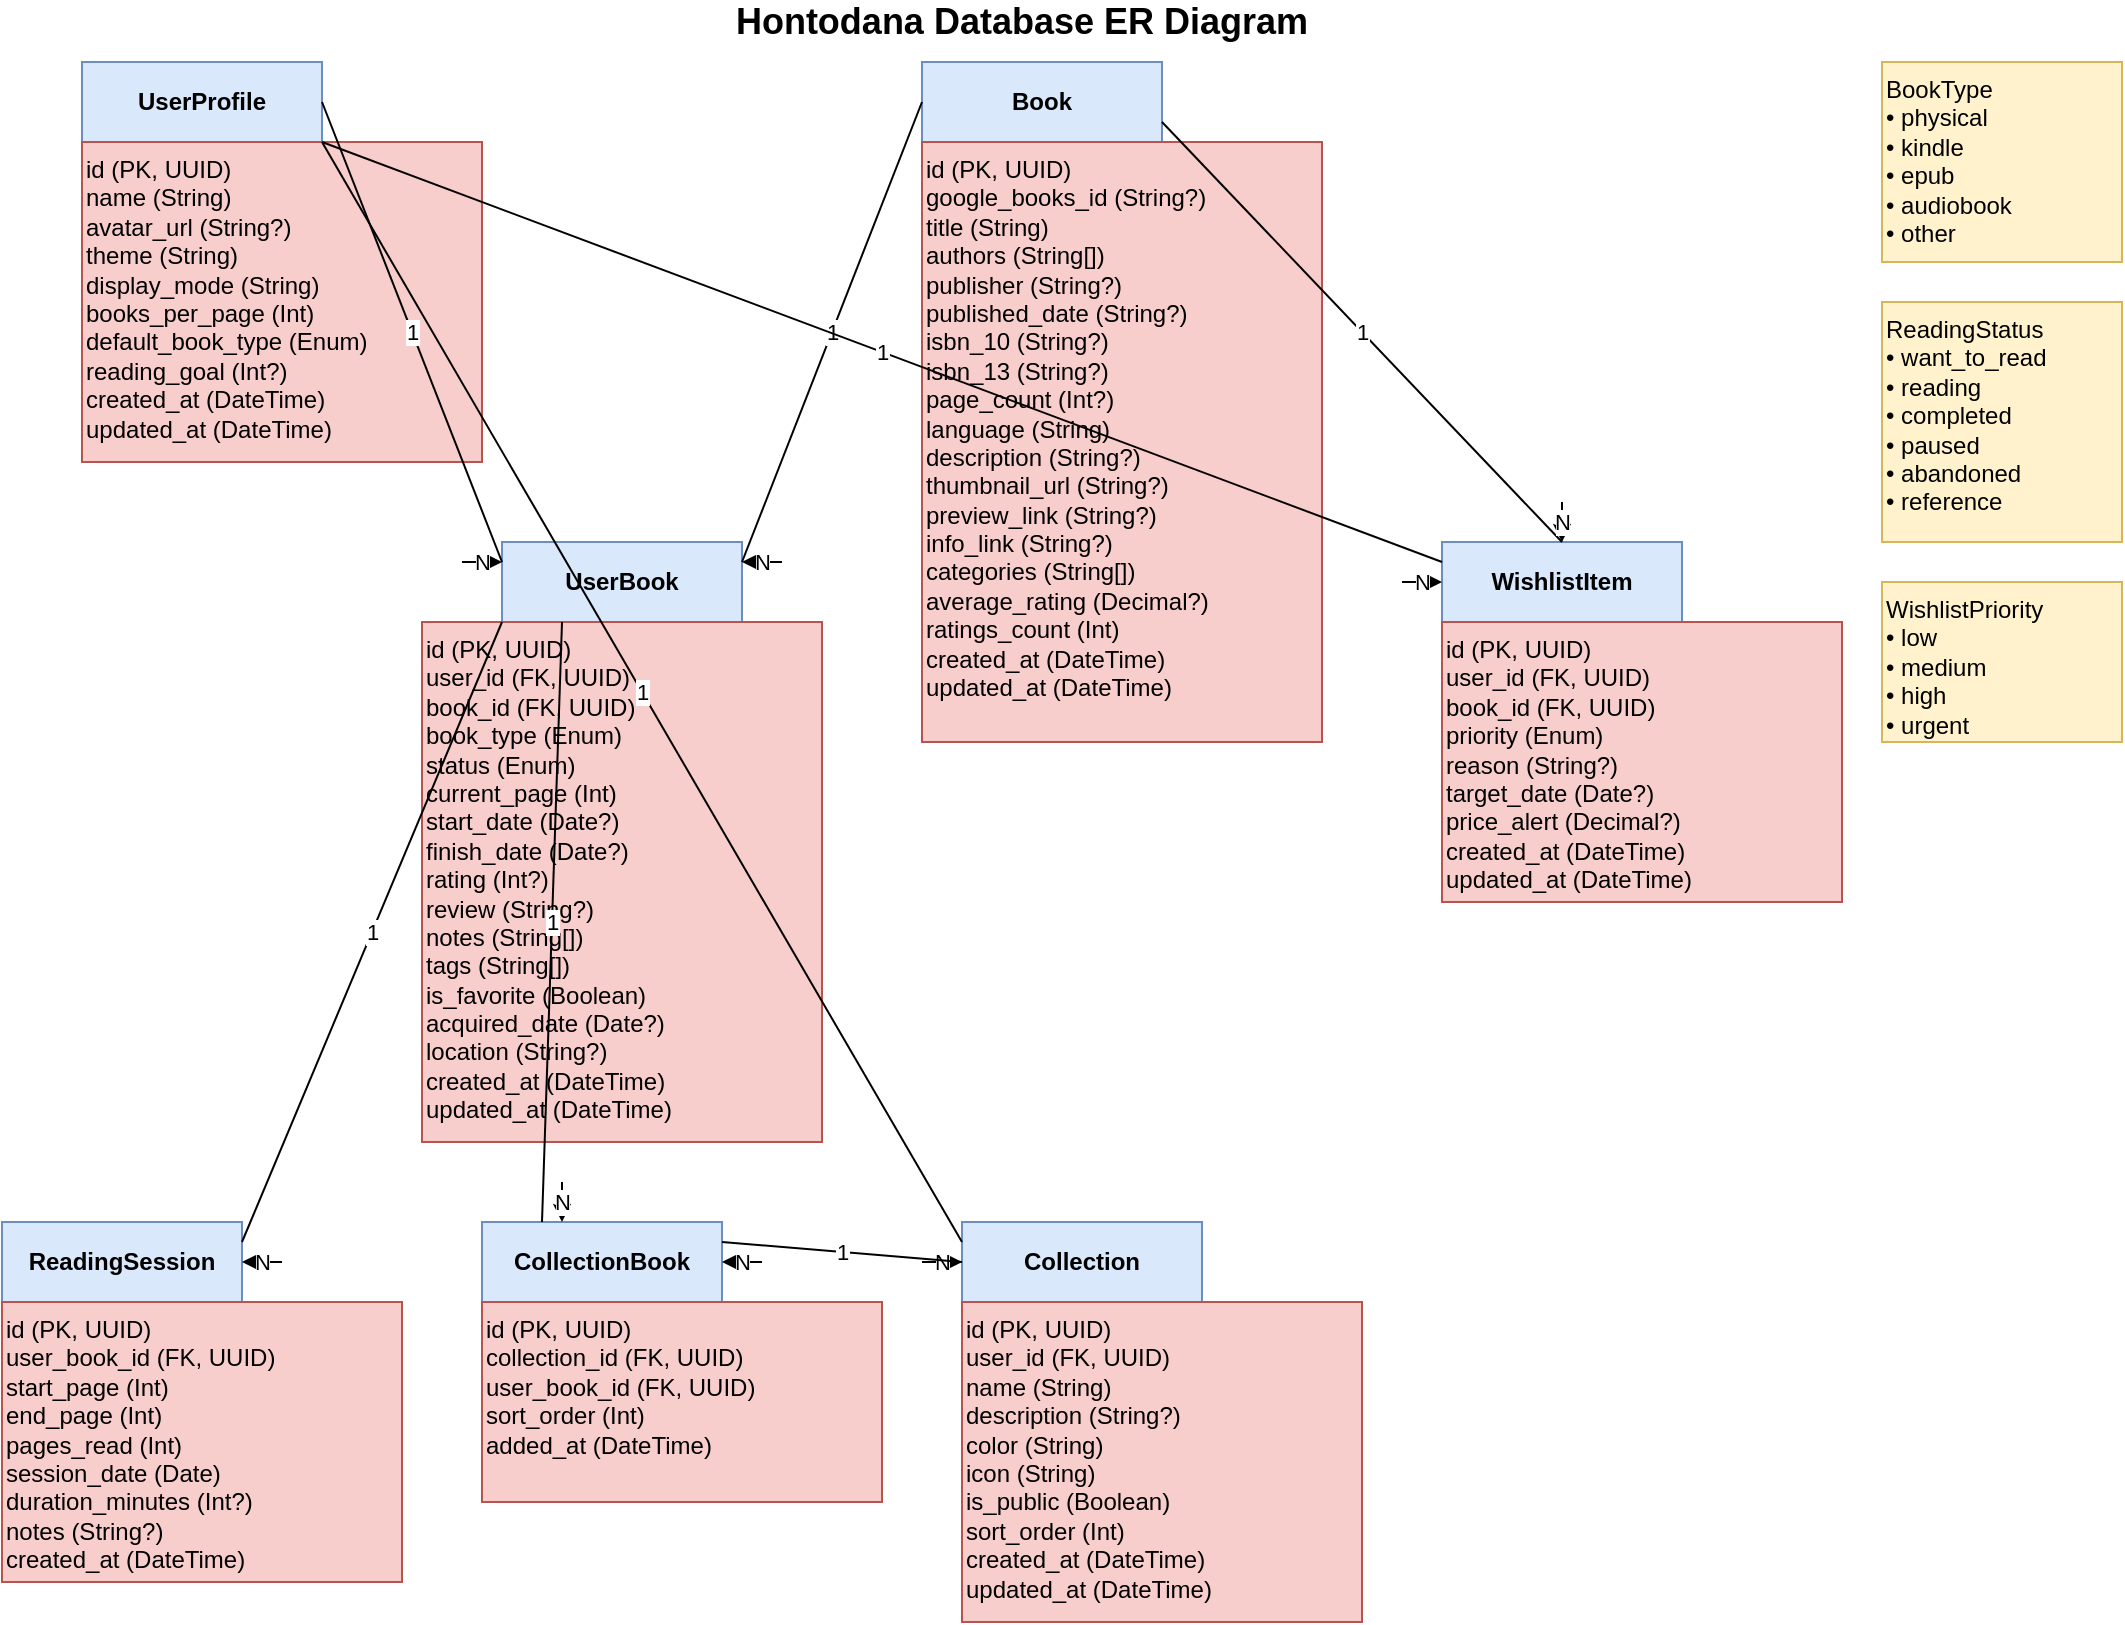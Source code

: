 <mxfile version="24.6.4" type="device">
  <diagram name="Hontodana ER Diagram" id="abc123">
    <mxGraphModel dx="1422" dy="794" grid="1" gridSize="10" guides="1" tooltips="1" connect="1" arrows="1" fold="1" page="1" pageScale="1" pageWidth="1169" pageHeight="827" math="0" shadow="0">
      <root>
        <mxCell id="0" />
        <mxCell id="1" parent="0" />
        
        <!-- UserProfile Entity -->
        <mxCell id="userProfile" value="UserProfile" style="rounded=0;whiteSpace=wrap;html=1;fillColor=#dae8fc;strokeColor=#6c8ebf;fontStyle=1" vertex="1" parent="1">
          <mxGeometry x="80" y="40" width="120" height="40" as="geometry" />
        </mxCell>
        <mxCell id="userProfileAttr" value="id (PK, UUID)&#xa;name (String)&#xa;avatar_url (String?)&#xa;theme (String)&#xa;display_mode (String)&#xa;books_per_page (Int)&#xa;default_book_type (Enum)&#xa;reading_goal (Int?)&#xa;created_at (DateTime)&#xa;updated_at (DateTime)" style="rounded=0;whiteSpace=wrap;html=1;fillColor=#f8cecc;strokeColor=#b85450;align=left;verticalAlign=top" vertex="1" parent="1">
          <mxGeometry x="80" y="80" width="200" height="160" as="geometry" />
        </mxCell>
        
        <!-- Book Entity -->
        <mxCell id="book" value="Book" style="rounded=0;whiteSpace=wrap;html=1;fillColor=#dae8fc;strokeColor=#6c8ebf;fontStyle=1" vertex="1" parent="1">
          <mxGeometry x="500" y="40" width="120" height="40" as="geometry" />
        </mxCell>
        <mxCell id="bookAttr" value="id (PK, UUID)&#xa;google_books_id (String?)&#xa;title (String)&#xa;authors (String[])&#xa;publisher (String?)&#xa;published_date (String?)&#xa;isbn_10 (String?)&#xa;isbn_13 (String?)&#xa;page_count (Int?)&#xa;language (String)&#xa;description (String?)&#xa;thumbnail_url (String?)&#xa;preview_link (String?)&#xa;info_link (String?)&#xa;categories (String[])&#xa;average_rating (Decimal?)&#xa;ratings_count (Int)&#xa;created_at (DateTime)&#xa;updated_at (DateTime)" style="rounded=0;whiteSpace=wrap;html=1;fillColor=#f8cecc;strokeColor=#b85450;align=left;verticalAlign=top" vertex="1" parent="1">
          <mxGeometry x="500" y="80" width="200" height="300" as="geometry" />
        </mxCell>
        
        <!-- UserBook Entity -->
        <mxCell id="userBook" value="UserBook" style="rounded=0;whiteSpace=wrap;html=1;fillColor=#dae8fc;strokeColor=#6c8ebf;fontStyle=1" vertex="1" parent="1">
          <mxGeometry x="290" y="280" width="120" height="40" as="geometry" />
        </mxCell>
        <mxCell id="userBookAttr" value="id (PK, UUID)&#xa;user_id (FK, UUID)&#xa;book_id (FK, UUID)&#xa;book_type (Enum)&#xa;status (Enum)&#xa;current_page (Int)&#xa;start_date (Date?)&#xa;finish_date (Date?)&#xa;rating (Int?)&#xa;review (String?)&#xa;notes (String[])&#xa;tags (String[])&#xa;is_favorite (Boolean)&#xa;acquired_date (Date?)&#xa;location (String?)&#xa;created_at (DateTime)&#xa;updated_at (DateTime)" style="rounded=0;whiteSpace=wrap;html=1;fillColor=#f8cecc;strokeColor=#b85450;align=left;verticalAlign=top" vertex="1" parent="1">
          <mxGeometry x="250" y="320" width="200" height="260" as="geometry" />
        </mxCell>
        
        <!-- ReadingSession Entity -->
        <mxCell id="readingSession" value="ReadingSession" style="rounded=0;whiteSpace=wrap;html=1;fillColor=#dae8fc;strokeColor=#6c8ebf;fontStyle=1" vertex="1" parent="1">
          <mxGeometry x="40" y="620" width="120" height="40" as="geometry" />
        </mxCell>
        <mxCell id="readingSessionAttr" value="id (PK, UUID)&#xa;user_book_id (FK, UUID)&#xa;start_page (Int)&#xa;end_page (Int)&#xa;pages_read (Int)&#xa;session_date (Date)&#xa;duration_minutes (Int?)&#xa;notes (String?)&#xa;created_at (DateTime)" style="rounded=0;whiteSpace=wrap;html=1;fillColor=#f8cecc;strokeColor=#b85450;align=left;verticalAlign=top" vertex="1" parent="1">
          <mxGeometry x="40" y="660" width="200" height="140" as="geometry" />
        </mxCell>
        
        <!-- WishlistItem Entity -->
        <mxCell id="wishlistItem" value="WishlistItem" style="rounded=0;whiteSpace=wrap;html=1;fillColor=#dae8fc;strokeColor=#6c8ebf;fontStyle=1" vertex="1" parent="1">
          <mxGeometry x="760" y="280" width="120" height="40" as="geometry" />
        </mxCell>
        <mxCell id="wishlistItemAttr" value="id (PK, UUID)&#xa;user_id (FK, UUID)&#xa;book_id (FK, UUID)&#xa;priority (Enum)&#xa;reason (String?)&#xa;target_date (Date?)&#xa;price_alert (Decimal?)&#xa;created_at (DateTime)&#xa;updated_at (DateTime)" style="rounded=0;whiteSpace=wrap;html=1;fillColor=#f8cecc;strokeColor=#b85450;align=left;verticalAlign=top" vertex="1" parent="1">
          <mxGeometry x="760" y="320" width="200" height="140" as="geometry" />
        </mxCell>
        
        <!-- Collection Entity -->
        <mxCell id="collection" value="Collection" style="rounded=0;whiteSpace=wrap;html=1;fillColor=#dae8fc;strokeColor=#6c8ebf;fontStyle=1" vertex="1" parent="1">
          <mxGeometry x="520" y="620" width="120" height="40" as="geometry" />
        </mxCell>
        <mxCell id="collectionAttr" value="id (PK, UUID)&#xa;user_id (FK, UUID)&#xa;name (String)&#xa;description (String?)&#xa;color (String)&#xa;icon (String)&#xa;is_public (Boolean)&#xa;sort_order (Int)&#xa;created_at (DateTime)&#xa;updated_at (DateTime)" style="rounded=0;whiteSpace=wrap;html=1;fillColor=#f8cecc;strokeColor=#b85450;align=left;verticalAlign=top" vertex="1" parent="1">
          <mxGeometry x="520" y="660" width="200" height="160" as="geometry" />
        </mxCell>
        
        <!-- CollectionBook Entity -->
        <mxCell id="collectionBook" value="CollectionBook" style="rounded=0;whiteSpace=wrap;html=1;fillColor=#dae8fc;strokeColor=#6c8ebf;fontStyle=1" vertex="1" parent="1">
          <mxGeometry x="280" y="620" width="120" height="40" as="geometry" />
        </mxCell>
        <mxCell id="collectionBookAttr" value="id (PK, UUID)&#xa;collection_id (FK, UUID)&#xa;user_book_id (FK, UUID)&#xa;sort_order (Int)&#xa;added_at (DateTime)" style="rounded=0;whiteSpace=wrap;html=1;fillColor=#f8cecc;strokeColor=#b85450;align=left;verticalAlign=top" vertex="1" parent="1">
          <mxGeometry x="280" y="660" width="200" height="100" as="geometry" />
        </mxCell>
        
        <!-- Enums -->
        <mxCell id="bookTypeEnum" value="BookType&#xa;• physical&#xa;• kindle&#xa;• epub&#xa;• audiobook&#xa;• other" style="rounded=0;whiteSpace=wrap;html=1;fillColor=#fff2cc;strokeColor=#d6b656;align=left;verticalAlign=top" vertex="1" parent="1">
          <mxGeometry x="980" y="40" width="120" height="100" as="geometry" />
        </mxCell>
        
        <mxCell id="readingStatusEnum" value="ReadingStatus&#xa;• want_to_read&#xa;• reading&#xa;• completed&#xa;• paused&#xa;• abandoned&#xa;• reference" style="rounded=0;whiteSpace=wrap;html=1;fillColor=#fff2cc;strokeColor=#d6b656;align=left;verticalAlign=top" vertex="1" parent="1">
          <mxGeometry x="980" y="160" width="120" height="120" as="geometry" />
        </mxCell>
        
        <mxCell id="wishlistPriorityEnum" value="WishlistPriority&#xa;• low&#xa;• medium&#xa;• high&#xa;• urgent" style="rounded=0;whiteSpace=wrap;html=1;fillColor=#fff2cc;strokeColor=#d6b656;align=left;verticalAlign=top" vertex="1" parent="1">
          <mxGeometry x="980" y="300" width="120" height="80" as="geometry" />
        </mxCell>
        
        <!-- Relationships -->
        <!-- UserProfile -> UserBook (1:N) -->
        <mxCell id="rel1" value="1" style="endArrow=none;html=1;rounded=0;exitX=1;exitY=0.5;exitDx=0;exitDy=0;entryX=0;entryY=0.25;entryDx=0;entryDy=0;" edge="1" parent="1" source="userProfile" target="userBook">
          <mxGeometry width="50" height="50" relative="1" as="geometry">
            <mxPoint x="200" y="60" as="sourcePoint" />
            <mxPoint x="290" y="290" as="targetPoint" />
          </mxGeometry>
        </mxCell>
        <mxCell id="rel1Label" value="N" style="endArrow=classic;html=1;rounded=0;" edge="1" parent="1">
          <mxGeometry width="50" height="50" relative="1" as="geometry">
            <mxPoint x="270" y="290" as="sourcePoint" />
            <mxPoint x="290" y="290" as="targetPoint" />
          </mxGeometry>
        </mxCell>
        
        <!-- Book -> UserBook (1:N) -->
        <mxCell id="rel2" value="1" style="endArrow=none;html=1;rounded=0;exitX=0;exitY=0.5;exitDx=0;exitDy=0;entryX=1;entryY=0.25;entryDx=0;entryDy=0;" edge="1" parent="1" source="book" target="userBook">
          <mxGeometry width="50" height="50" relative="1" as="geometry">
            <mxPoint x="500" y="60" as="sourcePoint" />
            <mxPoint x="410" y="290" as="targetPoint" />
          </mxGeometry>
        </mxCell>
        <mxCell id="rel2Label" value="N" style="endArrow=classic;html=1;rounded=0;" edge="1" parent="1">
          <mxGeometry width="50" height="50" relative="1" as="geometry">
            <mxPoint x="430" y="290" as="sourcePoint" />
            <mxPoint x="410" y="290" as="targetPoint" />
          </mxGeometry>
        </mxCell>
        
        <!-- UserBook -> ReadingSession (1:N) -->
        <mxCell id="rel3" value="1" style="endArrow=none;html=1;rounded=0;exitX=0;exitY=1;exitDx=0;exitDy=0;entryX=1;entryY=0.25;entryDx=0;entryDy=0;" edge="1" parent="1" source="userBook" target="readingSession">
          <mxGeometry width="50" height="50" relative="1" as="geometry">
            <mxPoint x="290" y="580" as="sourcePoint" />
            <mxPoint x="160" y="640" as="targetPoint" />
          </mxGeometry>
        </mxCell>
        <mxCell id="rel3Label" value="N" style="endArrow=classic;html=1;rounded=0;" edge="1" parent="1">
          <mxGeometry width="50" height="50" relative="1" as="geometry">
            <mxPoint x="180" y="640" as="sourcePoint" />
            <mxPoint x="160" y="640" as="targetPoint" />
          </mxGeometry>
        </mxCell>
        
        <!-- UserProfile -> WishlistItem (1:N) -->
        <mxCell id="rel4" value="1" style="endArrow=none;html=1;rounded=0;exitX=1;exitY=1;exitDx=0;exitDy=0;entryX=0;entryY=0.25;entryDx=0;entryDy=0;" edge="1" parent="1" source="userProfile" target="wishlistItem">
          <mxGeometry width="50" height="50" relative="1" as="geometry">
            <mxPoint x="200" y="80" as="sourcePoint" />
            <mxPoint x="760" y="300" as="targetPoint" />
          </mxGeometry>
        </mxCell>
        <mxCell id="rel4Label" value="N" style="endArrow=classic;html=1;rounded=0;" edge="1" parent="1">
          <mxGeometry width="50" height="50" relative="1" as="geometry">
            <mxPoint x="740" y="300" as="sourcePoint" />
            <mxPoint x="760" y="300" as="targetPoint" />
          </mxGeometry>
        </mxCell>
        
        <!-- Book -> WishlistItem (1:N) -->
        <mxCell id="rel5" value="1" style="endArrow=none;html=1;rounded=0;exitX=1;exitY=0.75;exitDx=0;exitDy=0;entryX=0.5;entryY=0;entryDx=0;entryDy=0;" edge="1" parent="1" source="book" target="wishlistItem">
          <mxGeometry width="50" height="50" relative="1" as="geometry">
            <mxPoint x="620" y="80" as="sourcePoint" />
            <mxPoint x="820" y="280" as="targetPoint" />
          </mxGeometry>
        </mxCell>
        <mxCell id="rel5Label" value="N" style="endArrow=classic;html=1;rounded=0;" edge="1" parent="1">
          <mxGeometry width="50" height="50" relative="1" as="geometry">
            <mxPoint x="820" y="260" as="sourcePoint" />
            <mxPoint x="820" y="280" as="targetPoint" />
          </mxGeometry>
        </mxCell>
        
        <!-- UserProfile -> Collection (1:N) -->
        <mxCell id="rel6" value="1" style="endArrow=none;html=1;rounded=0;exitX=1;exitY=1;exitDx=0;exitDy=0;entryX=0;entryY=0.25;entryDx=0;entryDy=0;" edge="1" parent="1" source="userProfile" target="collection">
          <mxGeometry width="50" height="50" relative="1" as="geometry">
            <mxPoint x="200" y="240" as="sourcePoint" />
            <mxPoint x="520" y="640" as="targetPoint" />
          </mxGeometry>
        </mxCell>
        <mxCell id="rel6Label" value="N" style="endArrow=classic;html=1;rounded=0;" edge="1" parent="1">
          <mxGeometry width="50" height="50" relative="1" as="geometry">
            <mxPoint x="500" y="640" as="sourcePoint" />
            <mxPoint x="520" y="640" as="targetPoint" />
          </mxGeometry>
        </mxCell>
        
        <!-- Collection -> CollectionBook (1:N) -->
        <mxCell id="rel7" value="1" style="endArrow=none;html=1;rounded=0;exitX=0;exitY=0.5;exitDx=0;exitDy=0;entryX=1;entryY=0.25;entryDx=0;entryDy=0;" edge="1" parent="1" source="collection" target="collectionBook">
          <mxGeometry width="50" height="50" relative="1" as="geometry">
            <mxPoint x="520" y="640" as="sourcePoint" />
            <mxPoint x="400" y="640" as="targetPoint" />
          </mxGeometry>
        </mxCell>
        <mxCell id="rel7Label" value="N" style="endArrow=classic;html=1;rounded=0;" edge="1" parent="1">
          <mxGeometry width="50" height="50" relative="1" as="geometry">
            <mxPoint x="420" y="640" as="sourcePoint" />
            <mxPoint x="400" y="640" as="targetPoint" />
          </mxGeometry>
        </mxCell>
        
        <!-- UserBook -> CollectionBook (1:N) -->
        <mxCell id="rel8" value="1" style="endArrow=none;html=1;rounded=0;exitX=0.25;exitY=1;exitDx=0;exitDy=0;entryX=0.25;entryY=0;entryDx=0;entryDy=0;" edge="1" parent="1" source="userBook" target="collectionBook">
          <mxGeometry width="50" height="50" relative="1" as="geometry">
            <mxPoint x="320" y="580" as="sourcePoint" />
            <mxPoint x="320" y="620" as="targetPoint" />
          </mxGeometry>
        </mxCell>
        <mxCell id="rel8Label" value="N" style="endArrow=classic;html=1;rounded=0;" edge="1" parent="1">
          <mxGeometry width="50" height="50" relative="1" as="geometry">
            <mxPoint x="320" y="600" as="sourcePoint" />
            <mxPoint x="320" y="620" as="targetPoint" />
          </mxGeometry>
        </mxCell>
        
        <!-- Title -->
        <mxCell id="title" value="Hontodana Database ER Diagram" style="text;html=1;strokeColor=none;fillColor=none;align=center;verticalAlign=middle;whiteSpace=wrap;rounded=0;fontSize=18;fontStyle=1" vertex="1" parent="1">
          <mxGeometry x="400" y="10" width="300" height="20" as="geometry" />
        </mxCell>
        
      </root>
    </mxGraphModel>
  </diagram>
</mxfile>